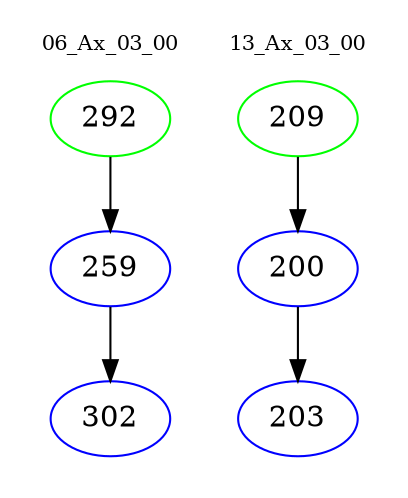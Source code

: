 digraph{
subgraph cluster_0 {
color = white
label = "06_Ax_03_00";
fontsize=10;
T0_292 [label="292", color="green"]
T0_292 -> T0_259 [color="black"]
T0_259 [label="259", color="blue"]
T0_259 -> T0_302 [color="black"]
T0_302 [label="302", color="blue"]
}
subgraph cluster_1 {
color = white
label = "13_Ax_03_00";
fontsize=10;
T1_209 [label="209", color="green"]
T1_209 -> T1_200 [color="black"]
T1_200 [label="200", color="blue"]
T1_200 -> T1_203 [color="black"]
T1_203 [label="203", color="blue"]
}
}
